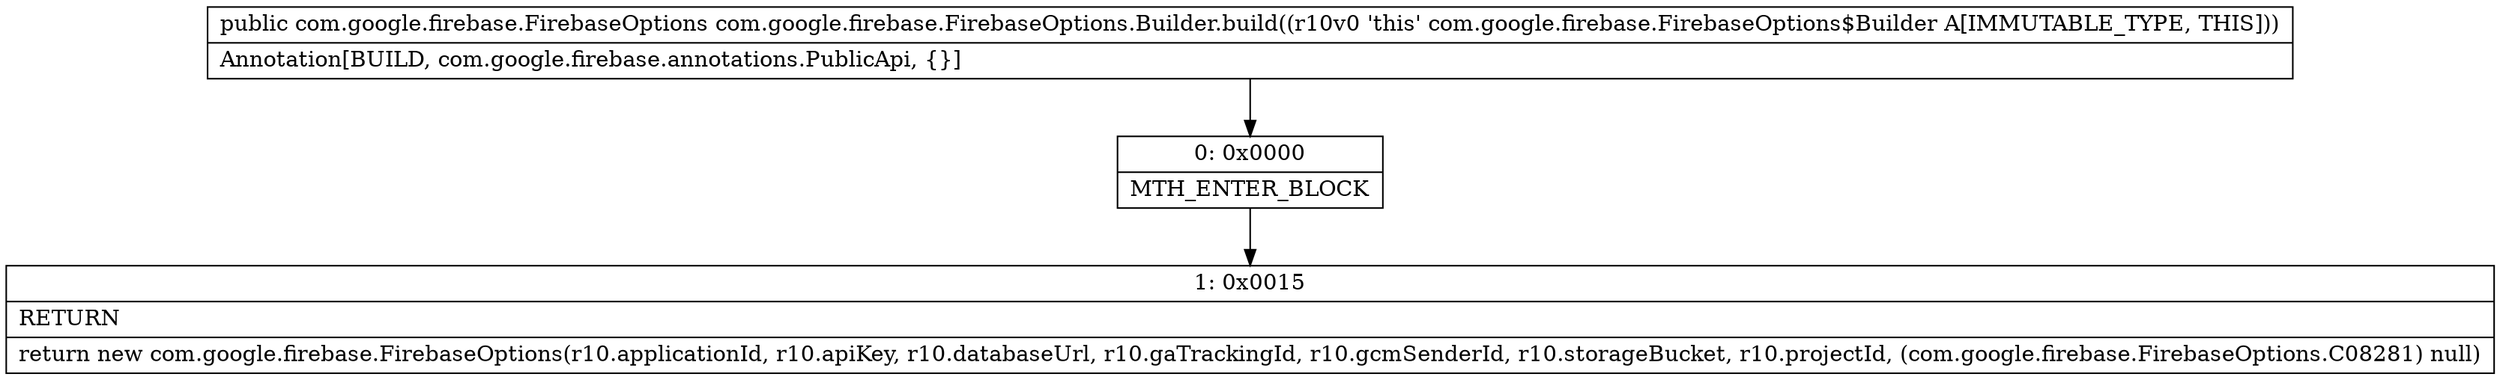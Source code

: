 digraph "CFG forcom.google.firebase.FirebaseOptions.Builder.build()Lcom\/google\/firebase\/FirebaseOptions;" {
Node_0 [shape=record,label="{0\:\ 0x0000|MTH_ENTER_BLOCK\l}"];
Node_1 [shape=record,label="{1\:\ 0x0015|RETURN\l|return new com.google.firebase.FirebaseOptions(r10.applicationId, r10.apiKey, r10.databaseUrl, r10.gaTrackingId, r10.gcmSenderId, r10.storageBucket, r10.projectId, (com.google.firebase.FirebaseOptions.C08281) null)\l}"];
MethodNode[shape=record,label="{public com.google.firebase.FirebaseOptions com.google.firebase.FirebaseOptions.Builder.build((r10v0 'this' com.google.firebase.FirebaseOptions$Builder A[IMMUTABLE_TYPE, THIS]))  | Annotation[BUILD, com.google.firebase.annotations.PublicApi, \{\}]\l}"];
MethodNode -> Node_0;
Node_0 -> Node_1;
}

